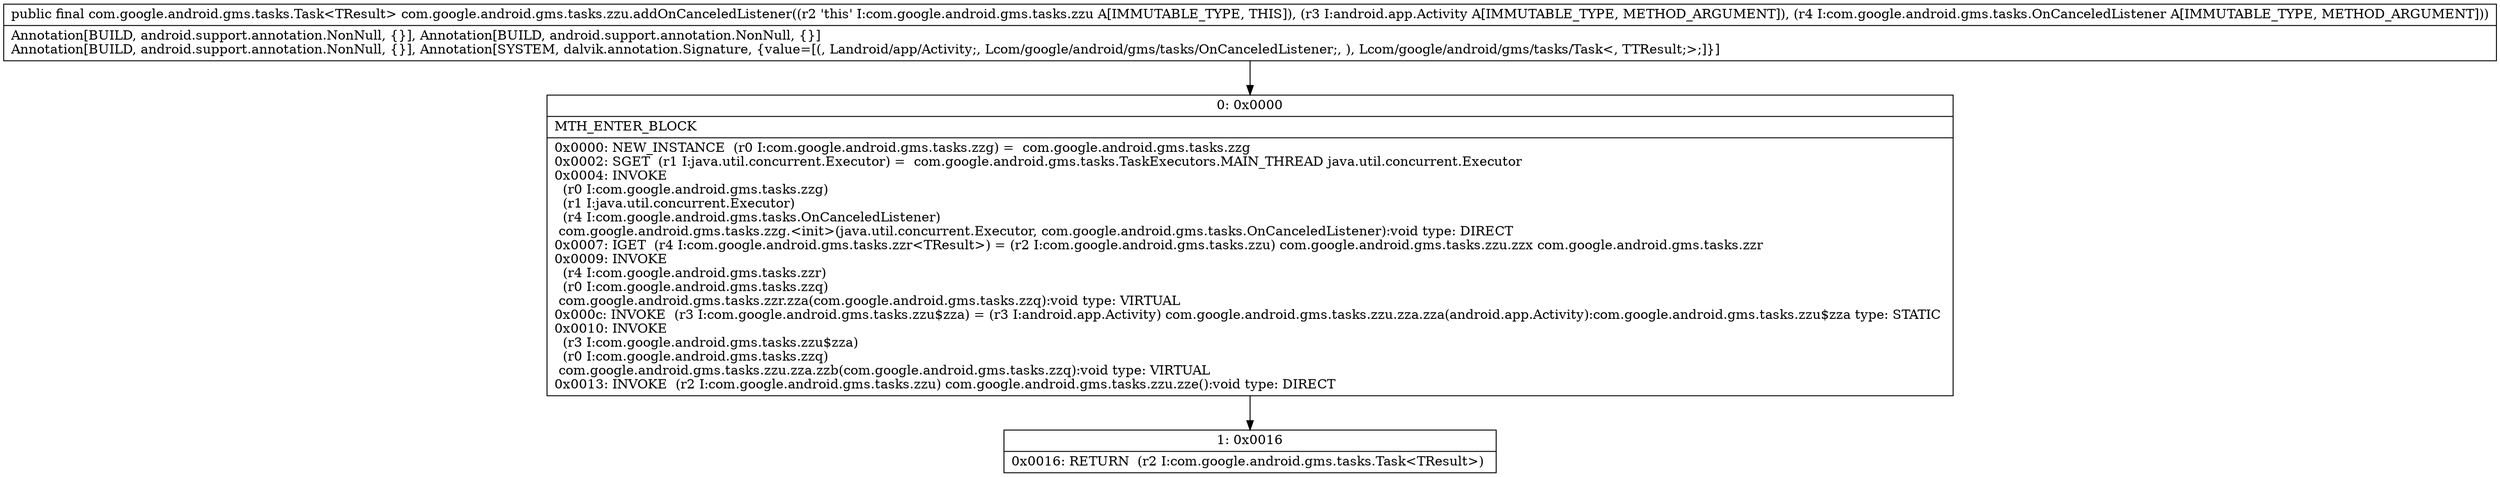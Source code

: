 digraph "CFG forcom.google.android.gms.tasks.zzu.addOnCanceledListener(Landroid\/app\/Activity;Lcom\/google\/android\/gms\/tasks\/OnCanceledListener;)Lcom\/google\/android\/gms\/tasks\/Task;" {
Node_0 [shape=record,label="{0\:\ 0x0000|MTH_ENTER_BLOCK\l|0x0000: NEW_INSTANCE  (r0 I:com.google.android.gms.tasks.zzg) =  com.google.android.gms.tasks.zzg \l0x0002: SGET  (r1 I:java.util.concurrent.Executor) =  com.google.android.gms.tasks.TaskExecutors.MAIN_THREAD java.util.concurrent.Executor \l0x0004: INVOKE  \l  (r0 I:com.google.android.gms.tasks.zzg)\l  (r1 I:java.util.concurrent.Executor)\l  (r4 I:com.google.android.gms.tasks.OnCanceledListener)\l com.google.android.gms.tasks.zzg.\<init\>(java.util.concurrent.Executor, com.google.android.gms.tasks.OnCanceledListener):void type: DIRECT \l0x0007: IGET  (r4 I:com.google.android.gms.tasks.zzr\<TResult\>) = (r2 I:com.google.android.gms.tasks.zzu) com.google.android.gms.tasks.zzu.zzx com.google.android.gms.tasks.zzr \l0x0009: INVOKE  \l  (r4 I:com.google.android.gms.tasks.zzr)\l  (r0 I:com.google.android.gms.tasks.zzq)\l com.google.android.gms.tasks.zzr.zza(com.google.android.gms.tasks.zzq):void type: VIRTUAL \l0x000c: INVOKE  (r3 I:com.google.android.gms.tasks.zzu$zza) = (r3 I:android.app.Activity) com.google.android.gms.tasks.zzu.zza.zza(android.app.Activity):com.google.android.gms.tasks.zzu$zza type: STATIC \l0x0010: INVOKE  \l  (r3 I:com.google.android.gms.tasks.zzu$zza)\l  (r0 I:com.google.android.gms.tasks.zzq)\l com.google.android.gms.tasks.zzu.zza.zzb(com.google.android.gms.tasks.zzq):void type: VIRTUAL \l0x0013: INVOKE  (r2 I:com.google.android.gms.tasks.zzu) com.google.android.gms.tasks.zzu.zze():void type: DIRECT \l}"];
Node_1 [shape=record,label="{1\:\ 0x0016|0x0016: RETURN  (r2 I:com.google.android.gms.tasks.Task\<TResult\>) \l}"];
MethodNode[shape=record,label="{public final com.google.android.gms.tasks.Task\<TResult\> com.google.android.gms.tasks.zzu.addOnCanceledListener((r2 'this' I:com.google.android.gms.tasks.zzu A[IMMUTABLE_TYPE, THIS]), (r3 I:android.app.Activity A[IMMUTABLE_TYPE, METHOD_ARGUMENT]), (r4 I:com.google.android.gms.tasks.OnCanceledListener A[IMMUTABLE_TYPE, METHOD_ARGUMENT]))  | Annotation[BUILD, android.support.annotation.NonNull, \{\}], Annotation[BUILD, android.support.annotation.NonNull, \{\}]\lAnnotation[BUILD, android.support.annotation.NonNull, \{\}], Annotation[SYSTEM, dalvik.annotation.Signature, \{value=[(, Landroid\/app\/Activity;, Lcom\/google\/android\/gms\/tasks\/OnCanceledListener;, ), Lcom\/google\/android\/gms\/tasks\/Task\<, TTResult;\>;]\}]\l}"];
MethodNode -> Node_0;
Node_0 -> Node_1;
}

